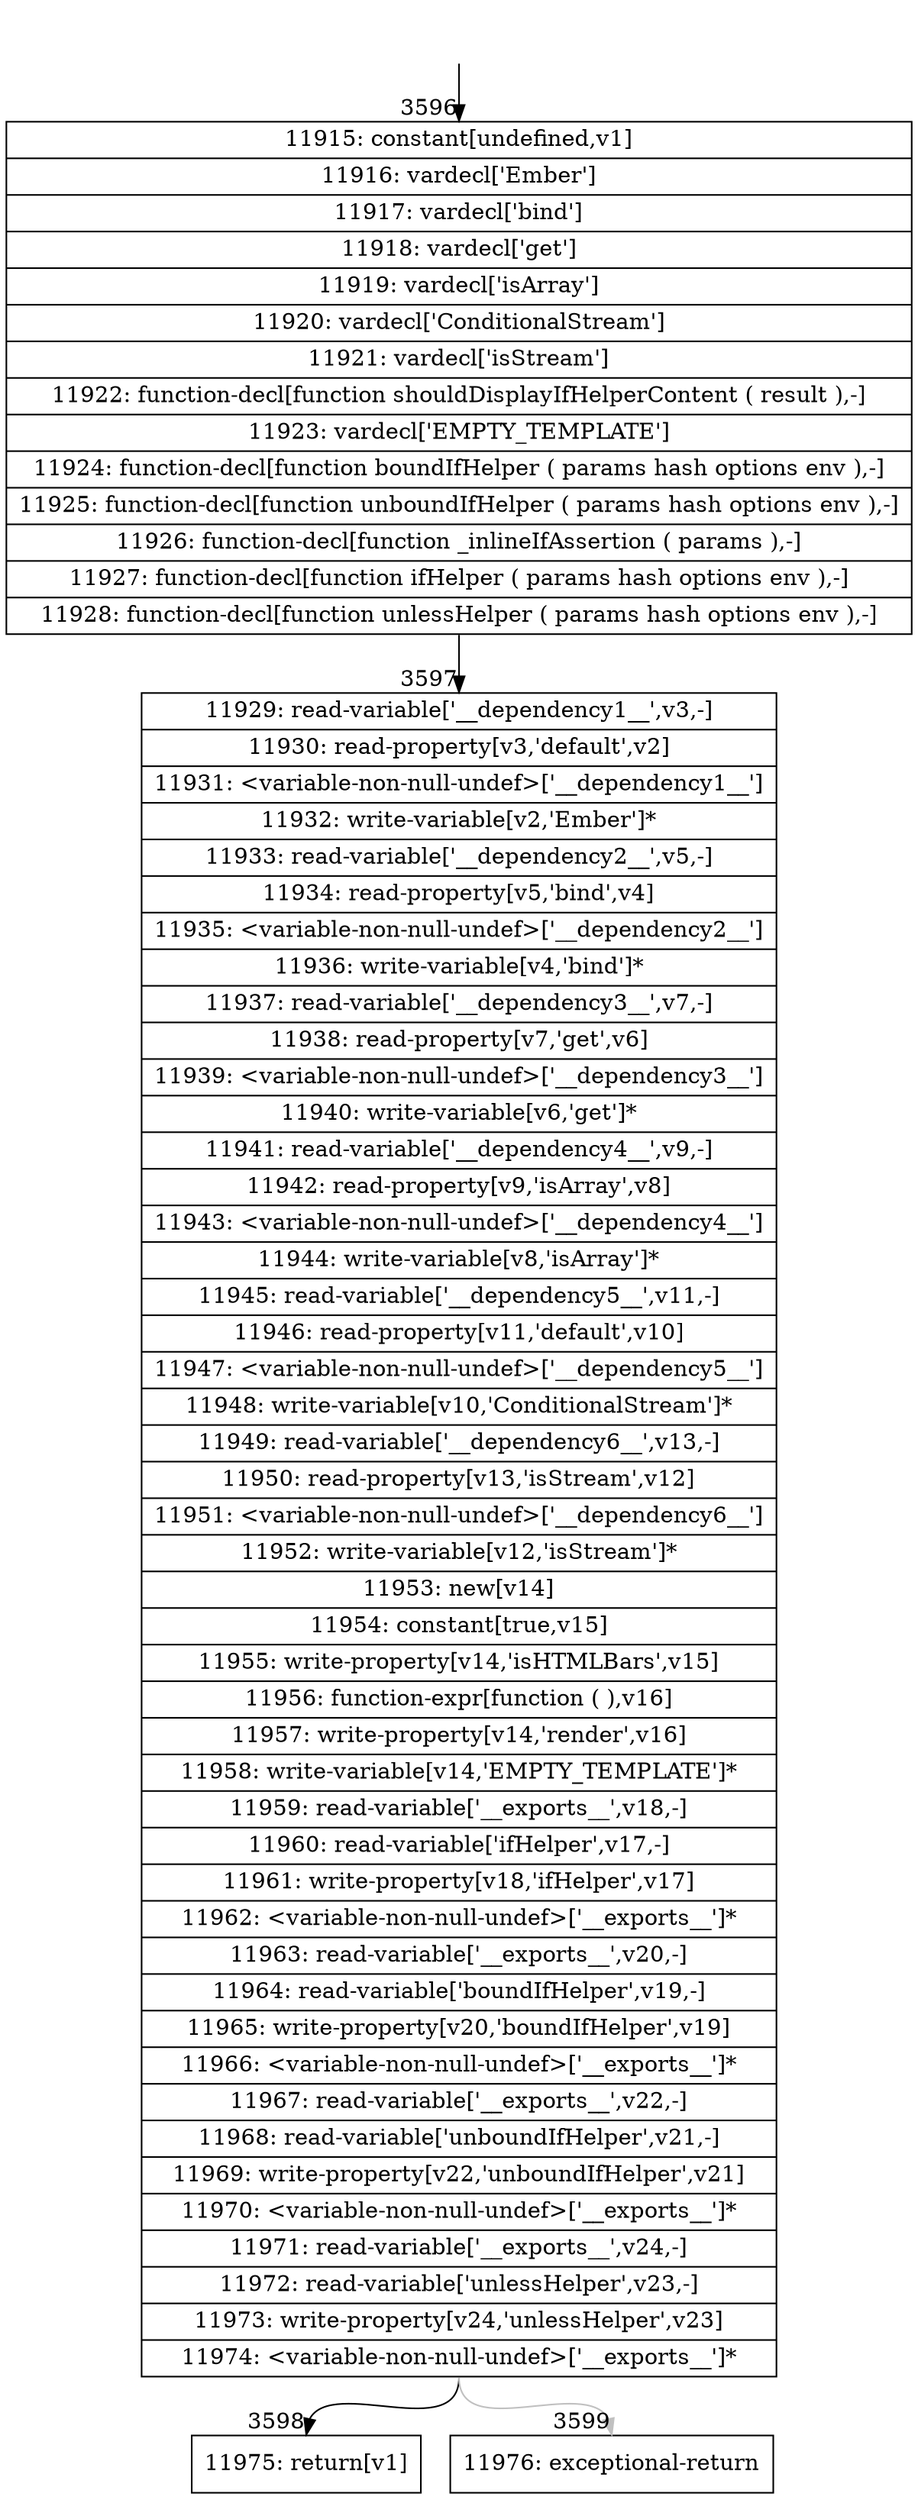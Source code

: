 digraph {
rankdir="TD"
BB_entry276[shape=none,label=""];
BB_entry276 -> BB3596 [tailport=s, headport=n, headlabel="    3596"]
BB3596 [shape=record label="{11915: constant[undefined,v1]|11916: vardecl['Ember']|11917: vardecl['bind']|11918: vardecl['get']|11919: vardecl['isArray']|11920: vardecl['ConditionalStream']|11921: vardecl['isStream']|11922: function-decl[function shouldDisplayIfHelperContent ( result ),-]|11923: vardecl['EMPTY_TEMPLATE']|11924: function-decl[function boundIfHelper ( params hash options env ),-]|11925: function-decl[function unboundIfHelper ( params hash options env ),-]|11926: function-decl[function _inlineIfAssertion ( params ),-]|11927: function-decl[function ifHelper ( params hash options env ),-]|11928: function-decl[function unlessHelper ( params hash options env ),-]}" ] 
BB3596 -> BB3597 [tailport=s, headport=n, headlabel="      3597"]
BB3597 [shape=record label="{11929: read-variable['__dependency1__',v3,-]|11930: read-property[v3,'default',v2]|11931: \<variable-non-null-undef\>['__dependency1__']|11932: write-variable[v2,'Ember']*|11933: read-variable['__dependency2__',v5,-]|11934: read-property[v5,'bind',v4]|11935: \<variable-non-null-undef\>['__dependency2__']|11936: write-variable[v4,'bind']*|11937: read-variable['__dependency3__',v7,-]|11938: read-property[v7,'get',v6]|11939: \<variable-non-null-undef\>['__dependency3__']|11940: write-variable[v6,'get']*|11941: read-variable['__dependency4__',v9,-]|11942: read-property[v9,'isArray',v8]|11943: \<variable-non-null-undef\>['__dependency4__']|11944: write-variable[v8,'isArray']*|11945: read-variable['__dependency5__',v11,-]|11946: read-property[v11,'default',v10]|11947: \<variable-non-null-undef\>['__dependency5__']|11948: write-variable[v10,'ConditionalStream']*|11949: read-variable['__dependency6__',v13,-]|11950: read-property[v13,'isStream',v12]|11951: \<variable-non-null-undef\>['__dependency6__']|11952: write-variable[v12,'isStream']*|11953: new[v14]|11954: constant[true,v15]|11955: write-property[v14,'isHTMLBars',v15]|11956: function-expr[function ( ),v16]|11957: write-property[v14,'render',v16]|11958: write-variable[v14,'EMPTY_TEMPLATE']*|11959: read-variable['__exports__',v18,-]|11960: read-variable['ifHelper',v17,-]|11961: write-property[v18,'ifHelper',v17]|11962: \<variable-non-null-undef\>['__exports__']*|11963: read-variable['__exports__',v20,-]|11964: read-variable['boundIfHelper',v19,-]|11965: write-property[v20,'boundIfHelper',v19]|11966: \<variable-non-null-undef\>['__exports__']*|11967: read-variable['__exports__',v22,-]|11968: read-variable['unboundIfHelper',v21,-]|11969: write-property[v22,'unboundIfHelper',v21]|11970: \<variable-non-null-undef\>['__exports__']*|11971: read-variable['__exports__',v24,-]|11972: read-variable['unlessHelper',v23,-]|11973: write-property[v24,'unlessHelper',v23]|11974: \<variable-non-null-undef\>['__exports__']*}" ] 
BB3597 -> BB3598 [tailport=s, headport=n, headlabel="      3598"]
BB3597 -> BB3599 [tailport=s, headport=n, color=gray, headlabel="      3599"]
BB3598 [shape=record label="{11975: return[v1]}" ] 
BB3599 [shape=record label="{11976: exceptional-return}" ] 
//#$~ 6408
}
